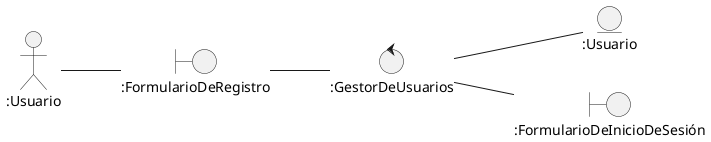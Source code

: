 @startuml UC1 Registrar Usuario

left to right direction

Actor ":Usuario" as usuario

boundary ":FormularioDeRegistro" as reg
control ":GestorDeUsuarios" as gestor
entity ":Usuario" as user
boundary ":FormularioDeInicioDeSesión" as log

usuario -- reg
reg -- gestor
gestor -- user
gestor--log

@enduml